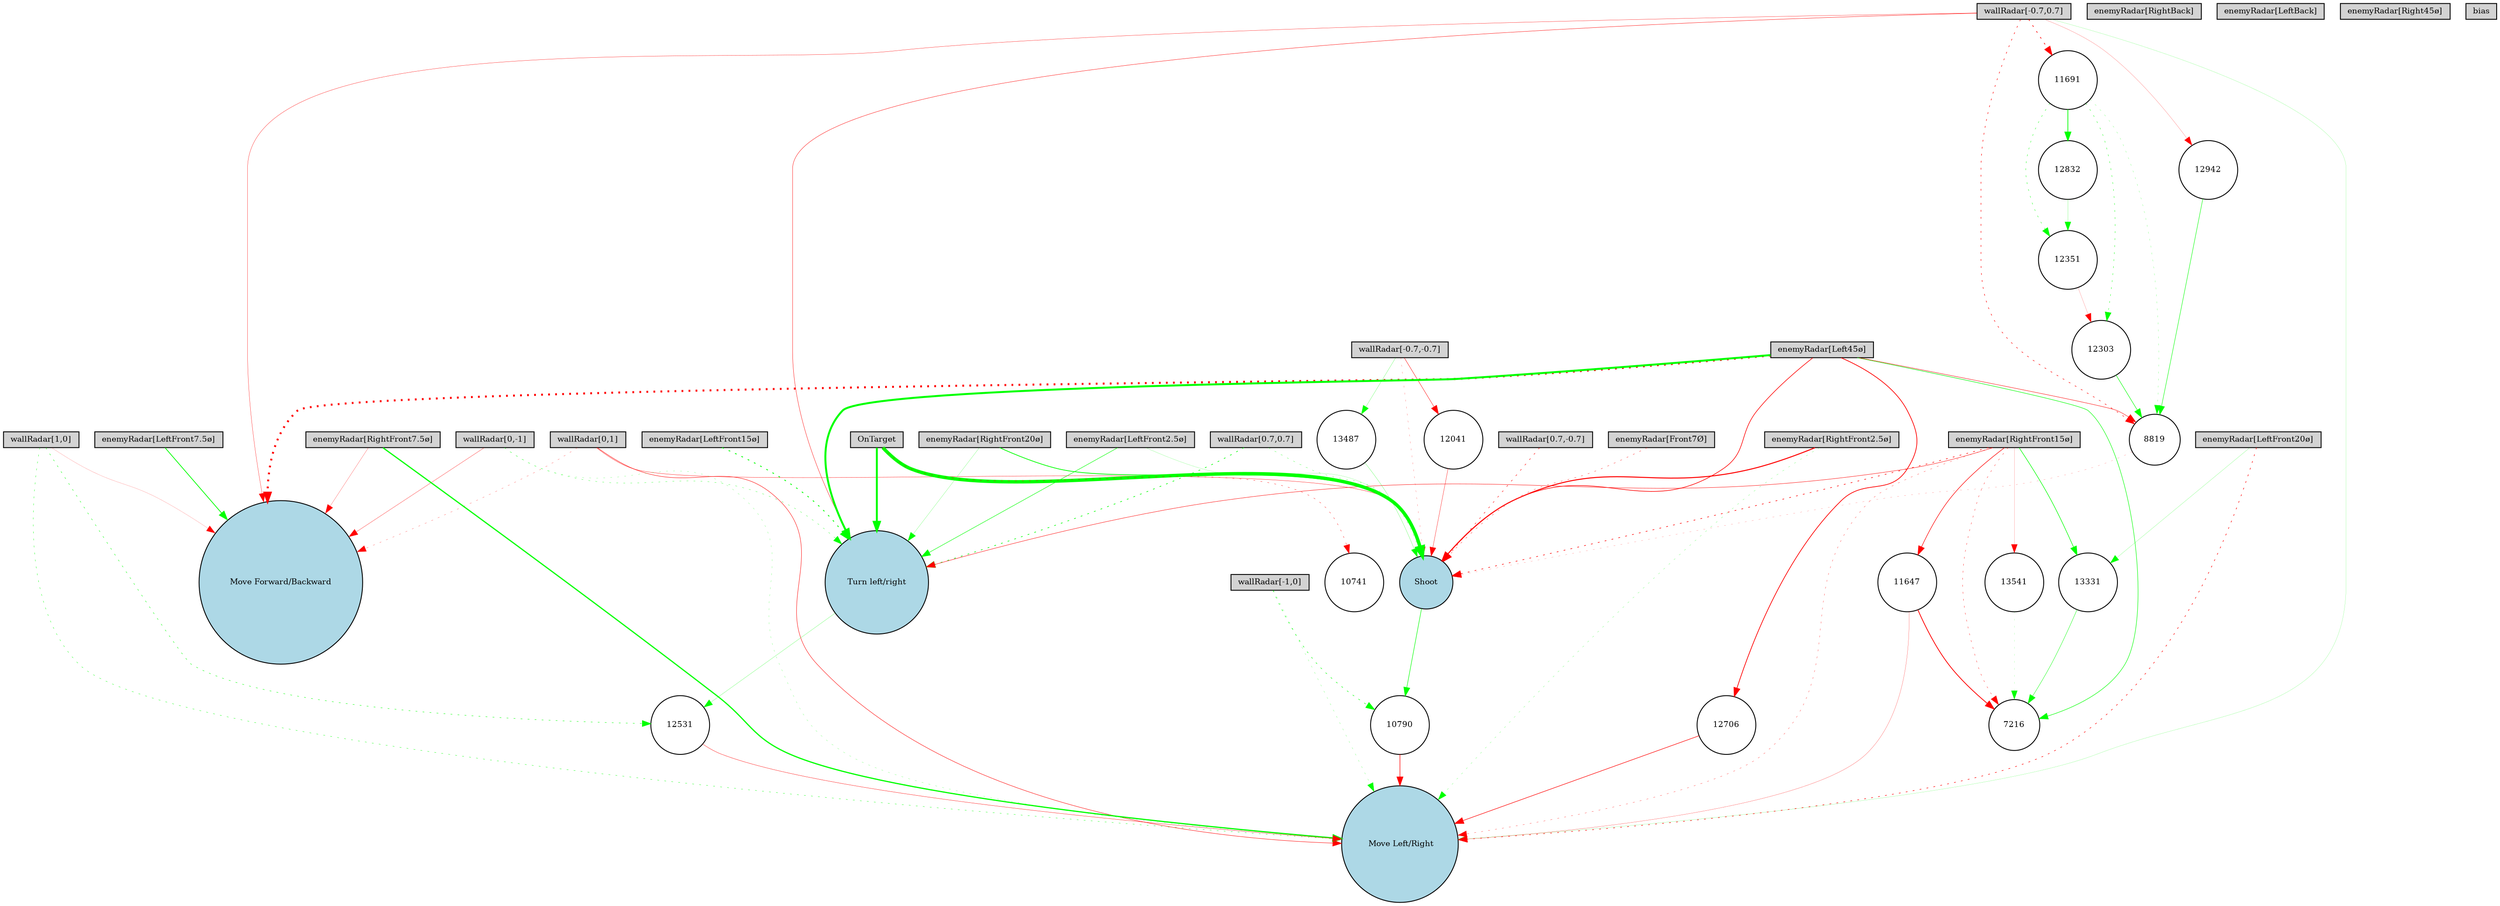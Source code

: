 digraph {
	node [fontsize=9 height=0.2 shape=circle width=0.2]
	"wallRadar[1,0]" [fillcolor=lightgray shape=box style=filled]
	"wallRadar[0,1]" [fillcolor=lightgray shape=box style=filled]
	"wallRadar[-1,0]" [fillcolor=lightgray shape=box style=filled]
	"wallRadar[0,-1]" [fillcolor=lightgray shape=box style=filled]
	"wallRadar[0.7,0.7]" [fillcolor=lightgray shape=box style=filled]
	"wallRadar[-0.7,0.7]" [fillcolor=lightgray shape=box style=filled]
	"wallRadar[-0.7,-0.7]" [fillcolor=lightgray shape=box style=filled]
	"wallRadar[0.7,-0.7]" [fillcolor=lightgray shape=box style=filled]
	"enemyRadar[RightBack]" [fillcolor=lightgray shape=box style=filled]
	"enemyRadar[LeftBack]" [fillcolor=lightgray shape=box style=filled]
	"enemyRadar[Right45ø]" [fillcolor=lightgray shape=box style=filled]
	"enemyRadar[Left45ø]" [fillcolor=lightgray shape=box style=filled]
	"enemyRadar[RightFront20ø]" [fillcolor=lightgray shape=box style=filled]
	"enemyRadar[LeftFront20ø]" [fillcolor=lightgray shape=box style=filled]
	"enemyRadar[RightFront15ø]" [fillcolor=lightgray shape=box style=filled]
	"enemyRadar[LeftFront15ø]" [fillcolor=lightgray shape=box style=filled]
	"enemyRadar[RightFront7.5ø]" [fillcolor=lightgray shape=box style=filled]
	"enemyRadar[LeftFront7.5ø]" [fillcolor=lightgray shape=box style=filled]
	"enemyRadar[RightFront2.5ø]" [fillcolor=lightgray shape=box style=filled]
	"enemyRadar[LeftFront2.5ø]" [fillcolor=lightgray shape=box style=filled]
	"enemyRadar[Front7Ø]" [fillcolor=lightgray shape=box style=filled]
	OnTarget [fillcolor=lightgray shape=box style=filled]
	bias [fillcolor=lightgray shape=box style=filled]
	Shoot [fillcolor=lightblue style=filled]
	"Move Forward/Backward" [fillcolor=lightblue style=filled]
	" Move Left/Right" [fillcolor=lightblue style=filled]
	"Turn left/right" [fillcolor=lightblue style=filled]
	12706 [fillcolor=white style=filled]
	12832 [fillcolor=white style=filled]
	10790 [fillcolor=white style=filled]
	13541 [fillcolor=white style=filled]
	12041 [fillcolor=white style=filled]
	11691 [fillcolor=white style=filled]
	12942 [fillcolor=white style=filled]
	12303 [fillcolor=white style=filled]
	7216 [fillcolor=white style=filled]
	13487 [fillcolor=white style=filled]
	8819 [fillcolor=white style=filled]
	12531 [fillcolor=white style=filled]
	10741 [fillcolor=white style=filled]
	13331 [fillcolor=white style=filled]
	12351 [fillcolor=white style=filled]
	11647 [fillcolor=white style=filled]
	"enemyRadar[RightFront7.5ø]" -> "Move Forward/Backward" [color=red penwidth=0.20870715589503158 style=solid]
	"enemyRadar[LeftFront2.5ø]" -> "Turn left/right" [color=green penwidth=0.4964302010046098 style=solid]
	"enemyRadar[RightFront7.5ø]" -> " Move Left/Right" [color=green penwidth=1.357941984155623 style=solid]
	"enemyRadar[RightFront20ø]" -> "Turn left/right" [color=green penwidth=0.17138234850930983 style=solid]
	"enemyRadar[RightFront15ø]" -> "Turn left/right" [color=red penwidth=0.4246397967350898 style=solid]
	"wallRadar[0,-1]" -> "Move Forward/Backward" [color=red penwidth=0.2757966256326024 style=solid]
	"wallRadar[-0.7,0.7]" -> "Turn left/right" [color=red penwidth=0.3858431392444054 style=solid]
	"wallRadar[0,1]" -> "Move Forward/Backward" [color=red penwidth=0.22159515899204624 style=dotted]
	"wallRadar[0.7,0.7]" -> "Turn left/right" [color=green penwidth=0.6933852491470472 style=dotted]
	"wallRadar[-0.7,-0.7]" -> Shoot [color=red penwidth=0.182539190169284 style=dotted]
	"wallRadar[1,0]" -> "Move Forward/Backward" [color=red penwidth=0.1252884199837001 style=solid]
	"wallRadar[0,-1]" -> "Turn left/right" [color=green penwidth=0.27998096988572657 style=dotted]
	OnTarget -> Shoot [color=green penwidth=3.8702990841994684 style=solid]
	"enemyRadar[Front7Ø]" -> Shoot [color=red penwidth=0.3242470145486813 style=dotted]
	"wallRadar[0.7,0.7]" -> Shoot [color=green penwidth=0.25456857234042085 style=dotted]
	"enemyRadar[Left45ø]" -> "Move Forward/Backward" [color=red penwidth=2.3197060949015884 style=dotted]
	"wallRadar[0,1]" -> Shoot [color=red penwidth=0.3279191747412691 style=solid]
	"enemyRadar[LeftFront7.5ø]" -> "Move Forward/Backward" [color=green penwidth=0.8346186056472042 style=solid]
	OnTarget -> "Turn left/right" [color=green penwidth=2.21052053087644 style=solid]
	"wallRadar[-1,0]" -> " Move Left/Right" [color=green penwidth=0.18389972605075167 style=dotted]
	"enemyRadar[RightFront20ø]" -> Shoot [color=green penwidth=0.8175553297465754 style=solid]
	"enemyRadar[RightFront15ø]" -> " Move Left/Right" [color=red penwidth=0.2664198707847214 style=dotted]
	"wallRadar[0,1]" -> " Move Left/Right" [color=red penwidth=0.45095683510098616 style=solid]
	"wallRadar[-0.7,0.7]" -> " Move Left/Right" [color=green penwidth=0.1286942044375296 style=solid]
	"enemyRadar[Left45ø]" -> "Turn left/right" [color=green penwidth=2.23229095068487 style=solid]
	"enemyRadar[LeftFront2.5ø]" -> Shoot [color=green penwidth=0.13284649828753767 style=solid]
	"enemyRadar[Left45ø]" -> Shoot [color=red penwidth=0.6736362454831498 style=solid]
	"wallRadar[0.7,-0.7]" -> Shoot [color=red penwidth=0.4956435172708398 style=dotted]
	"wallRadar[1,0]" -> " Move Left/Right" [color=green penwidth=0.3468760317274703 style=dotted]
	"enemyRadar[LeftFront15ø]" -> "Turn left/right" [color=green penwidth=0.9389753029509791 style=dotted]
	"enemyRadar[RightFront2.5ø]" -> Shoot [color=red penwidth=1.1230982053250105 style=solid]
	"enemyRadar[RightFront15ø]" -> Shoot [color=red penwidth=0.6460858566401027 style=dotted]
	"wallRadar[0,-1]" -> " Move Left/Right" [color=green penwidth=0.17582159739590245 style=dotted]
	"enemyRadar[RightFront2.5ø]" -> " Move Left/Right" [color=green penwidth=0.1912524161431936 style=dotted]
	"enemyRadar[LeftFront20ø]" -> " Move Left/Right" [color=red penwidth=0.5752727573652253 style=dotted]
	"enemyRadar[Left45ø]" -> 7216 [color=green penwidth=0.5324130084533594 style=solid]
	8819 -> Shoot [color=red penwidth=0.1423308164067621 style=dotted]
	"enemyRadar[RightFront15ø]" -> 7216 [color=red penwidth=0.32704035390694 style=dotted]
	"wallRadar[-0.7,0.7]" -> "Move Forward/Backward" [color=red penwidth=0.29629850613590136 style=solid]
	OnTarget -> 10741 [color=red penwidth=0.3380925736664673 style=dotted]
	"wallRadar[-1,0]" -> 10790 [color=green penwidth=0.5206179388935577 style=dotted]
	10790 -> " Move Left/Right" [color=red penwidth=0.6387478138407122 style=solid]
	"enemyRadar[Left45ø]" -> 8819 [color=red penwidth=0.43190922186132985 style=solid]
	Shoot -> 10790 [color=green penwidth=0.5529970786984549 style=solid]
	"wallRadar[-0.7,0.7]" -> 8819 [color=red penwidth=0.548879196076674 style=dotted]
	"enemyRadar[RightFront15ø]" -> 11647 [color=red penwidth=0.5954578297643068 style=solid]
	11647 -> 7216 [color=red penwidth=0.869685458624336 style=solid]
	"wallRadar[-0.7,0.7]" -> 11691 [color=red penwidth=0.7323739503974136 style=dotted]
	11691 -> 8819 [color=green penwidth=0.1752377345389853 style=dotted]
	"wallRadar[-0.7,-0.7]" -> 12041 [color=red penwidth=0.41821781761900967 style=solid]
	12041 -> Shoot [color=red penwidth=0.3305290185610287 style=solid]
	11691 -> 12303 [color=green penwidth=0.3697750819910077 style=dotted]
	12303 -> 8819 [color=green penwidth=0.535591544835982 style=solid]
	11691 -> 12351 [color=green penwidth=0.37338903098783094 style=dotted]
	12351 -> 12303 [color=red penwidth=0.14435656891067086 style=solid]
	"wallRadar[1,0]" -> 12531 [color=green penwidth=0.4291859728744758 style=dotted]
	12531 -> " Move Left/Right" [color=red penwidth=0.3362658055921327 style=solid]
	"enemyRadar[Left45ø]" -> 12706 [color=red penwidth=0.792564042975742 style=solid]
	11691 -> 12832 [color=green penwidth=0.8178048000568876 style=solid]
	12832 -> 12351 [color=green penwidth=0.18914438567538827 style=solid]
	"wallRadar[-0.7,0.7]" -> 12942 [color=red penwidth=0.16365528113675645 style=solid]
	12942 -> 8819 [color=green penwidth=0.4841497679327498 style=solid]
	"Turn left/right" -> 12531 [color=green penwidth=0.19513165957462386 style=solid]
	11647 -> " Move Left/Right" [color=red penwidth=0.20054926585694713 style=solid]
	12706 -> " Move Left/Right" [color=red penwidth=0.5668070059975184 style=solid]
	"enemyRadar[RightFront15ø]" -> 13331 [color=green penwidth=0.6270602267851163 style=solid]
	13331 -> 7216 [color=green penwidth=0.3897975585731145 style=solid]
	"wallRadar[-0.7,-0.7]" -> 13487 [color=green penwidth=0.2033774687674783 style=solid]
	13487 -> Shoot [color=green penwidth=0.21105336980671754 style=solid]
	"enemyRadar[RightFront15ø]" -> 13541 [color=red penwidth=0.1345371548197341 style=solid]
	13541 -> 7216 [color=green penwidth=0.11356871962854981 style=dotted]
	"enemyRadar[LeftFront20ø]" -> 13331 [color=green penwidth=0.15037306948749968 style=solid]
}
